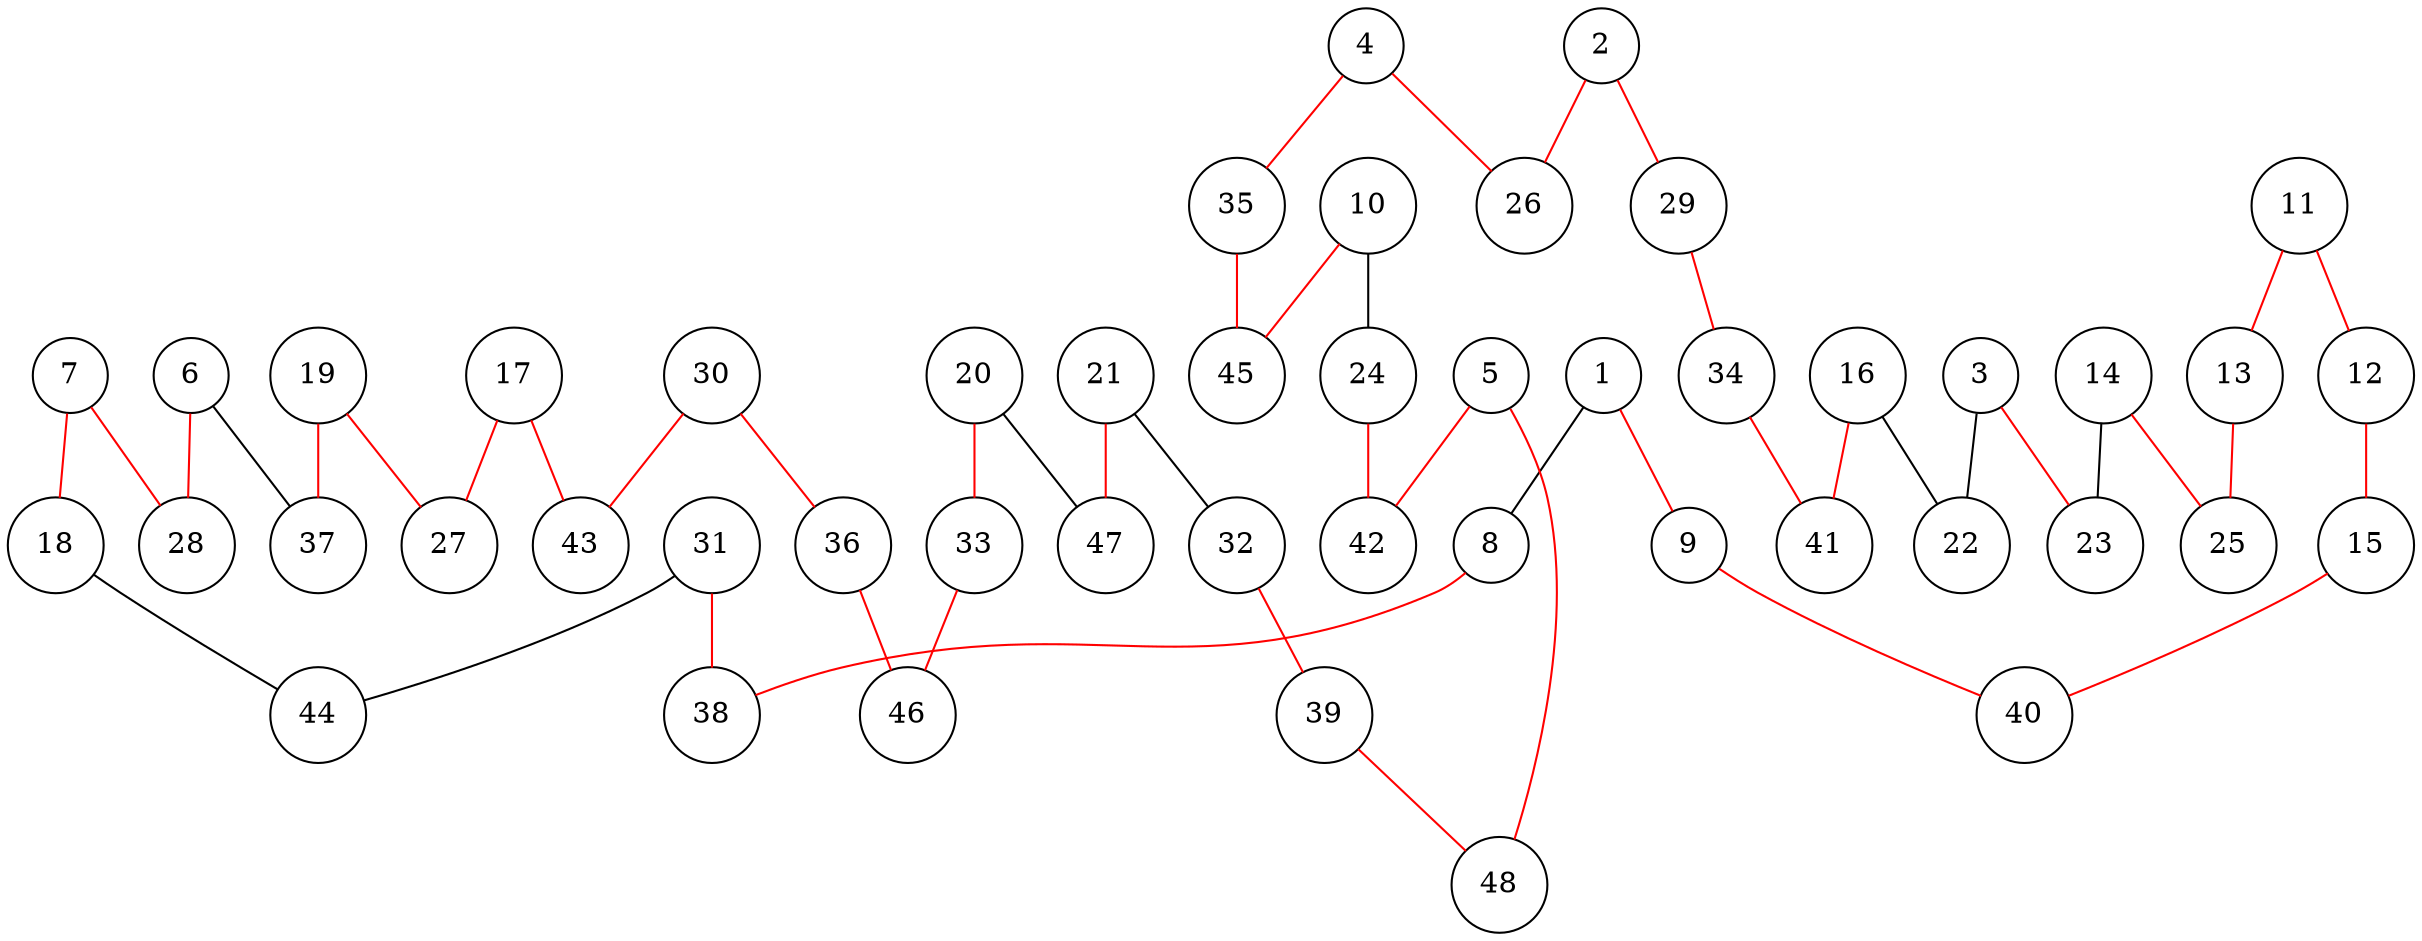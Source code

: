 graph att48 {
	node [shape=circle fillcolor=white]
	1 [ pos = "17.351198,3.743880!"]
	2 [ pos = "5.753672,0.025767!"]
	3 [ pos = "14.248905,3.669157!"]
	4 [ pos = "1.033239,2.166967!"]
	5 [ pos = "7.941252,4.236022!"]
	6 [ pos = "19.603195,11.486730!"]
	7 [ pos = "19.513012,9.574852!"]
	8 [ pos = "18.719402,3.267199!"]
	9 [ pos = "17.773770,4.856996!"]
	10 [ pos = "2.865241,5.279567!"]
	11 [ pos = "14.089152,6.714764!"]
	12 [ pos = "15.431590,7.402731!"]
	13 [ pos = "12.125741,6.889977!"]
	14 [ pos = "11.883535,5.243494!"]
	15 [ pos = "16.354032,6.913167!"]
	16 [ pos = "15.735635,1.723783!"]
	17 [ pos = "19.610925,13.357382!"]
	18 [ pos = "19.227003,9.250193!"]
	19 [ pos = "19.922700,12.169544!"]
	20 [ pos = "15.202267,9.175470!"]
	21 [ pos = "11.551147,8.680752!"]
	22 [ pos = "15.720175,2.860088!"]
	23 [ pos = "13.396032,5.622262!"]
	24 [ pos = "4.207678,7.237825!"]
	25 [ pos = "11.097655,5.982994!"]
	26 [ pos = "1.739242,2.592115!"]
	27 [ pos = "19.466632,12.416903!"]
	28 [ pos = "19.430559,10.257666!"]
	29 [ pos = "8.186035,1.947952!"]
	30 [ pos = "18.943571,11.610410!"]
	31 [ pos = "19.440866,7.217212!"]
	32 [ pos = "8.361247,8.515846!"]
	33 [ pos = "16.557588,8.175728!"]
	34 [ pos = "11.873229,3.086833!"]
	35 [ pos = "0.059263,5.709869!"]
	36 [ pos = "18.675599,9.737181!"]
	37 [ pos = "20.000000,11.839732!"]
	38 [ pos = "19.046637,5.782015!"]
	39 [ pos = "8.977068,7.289358!"]
	40 [ pos = "16.158207,5.501159!"]
	41 [ pos = "12.844628,0.360732!"]
	42 [ pos = "4.936872,4.042772!"]
	43 [ pos = "18.758052,12.623035!"]
	44 [ pos = "19.348106,8.345787!"]
	45 [ pos = "0.025767,6.895130!"]
	46 [ pos = "17.539294,7.711930!"]
	47 [ pos = "13.359959,8.394744!"]
	48 [ pos = "7.789230,5.003865!"]

	1 -- 8 [color = black]
	1 -- 9 [color = red]
	2 -- 26 [color = red]
	2 -- 29 [color = red]
	3 -- 22 [color = black]
	3 -- 23 [color = red]
	4 -- 26 [color = red]
	4 -- 35 [color = red]
	5 -- 42 [color = red]
	5 -- 48 [color = red]
	6 -- 28 [color = red]
	6 -- 37 [color = black]
	7 -- 18 [color = red]
	7 -- 28 [color = red]
	8 -- 38 [color = red]
	9 -- 40 [color = red]
	10 -- 24 [color = black]
	10 -- 45 [color = red]
	11 -- 12 [color = red]
	11 -- 13 [color = red]
	12 -- 15 [color = red]
	13 -- 25 [color = red]
	14 -- 23 [color = black]
	14 -- 25 [color = red]
	15 -- 40 [color = red]
	16 -- 22 [color = black]
	16 -- 41 [color = red]
	17 -- 27 [color = red]
	17 -- 43 [color = red]
	18 -- 44 [color = black]
	19 -- 27 [color = red]
	19 -- 37 [color = red]
	20 -- 33 [color = red]
	20 -- 47 [color = black]
	21 -- 32 [color = black]
	21 -- 47 [color = red]
	24 -- 42 [color = red]
	29 -- 34 [color = red]
	30 -- 36 [color = red]
	30 -- 43 [color = red]
	31 -- 38 [color = red]
	31 -- 44 [color = black]
	32 -- 39 [color = red]
	33 -- 46 [color = red]
	34 -- 41 [color = red]
	35 -- 45 [color = red]
	36 -- 46 [color = red]
	39 -- 48 [color = red]
}